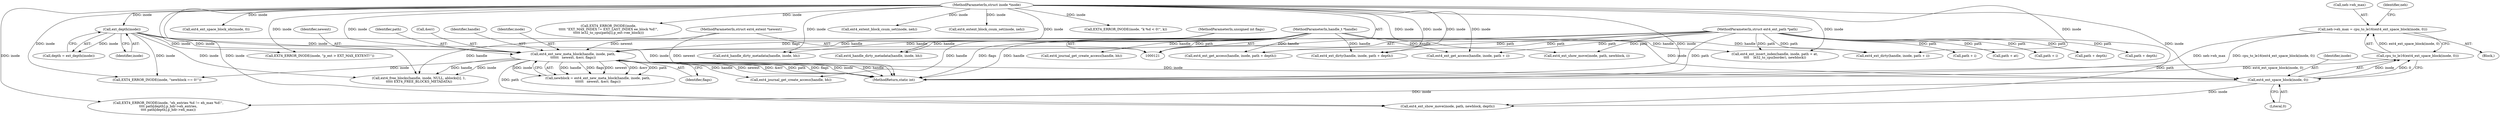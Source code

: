 digraph "0_linux_592acbf16821288ecdc4192c47e3774a4c48bb64_0@pointer" {
"1000332" [label="(Call,neh->eh_max = cpu_to_le16(ext4_ext_space_block(inode, 0)))"];
"1000336" [label="(Call,cpu_to_le16(ext4_ext_space_block(inode, 0)))"];
"1000337" [label="(Call,ext4_ext_space_block(inode, 0))"];
"1000255" [label="(Call,ext4_ext_new_meta_block(handle, inode, path,\n\t\t\t\t\t\t   newext, &err, flags))"];
"1000122" [label="(MethodParameterIn,handle_t *handle)"];
"1000136" [label="(Call,ext_depth(inode))"];
"1000123" [label="(MethodParameterIn,struct inode *inode)"];
"1000125" [label="(MethodParameterIn,struct ext4_ext_path *path)"];
"1000126" [label="(MethodParameterIn,struct ext4_extent *newext)"];
"1000124" [label="(MethodParameterIn,unsigned int flags)"];
"1000258" [label="(Identifier,path)"];
"1000262" [label="(Identifier,flags)"];
"1000487" [label="(Call,ext4_ext_get_access(handle, inode, path + depth))"];
"1000509" [label="(Call,ext4_ext_dirty(handle, inode, path + depth))"];
"1000125" [label="(MethodParameterIn,struct ext4_ext_path *path)"];
"1000339" [label="(Literal,0)"];
"1000317" [label="(Call,ext4_journal_get_create_access(handle, bh))"];
"1000368" [label="(Call,EXT4_ERROR_INODE(inode, \"eh_entries %d != eh_max %d!\",\n\t\t\t\t path[depth].p_hdr->eh_entries,\n\t\t\t\t path[depth].p_hdr->eh_max))"];
"1000177" [label="(Call,EXT4_ERROR_INODE(inode, \"p_ext > EXT_MAX_EXTENT!\"))"];
"1000816" [label="(Call,path + at)"];
"1000610" [label="(Call,ext4_ext_space_block_idx(inode, 0))"];
"1000285" [label="(Call,EXT4_ERROR_INODE(inode, \"newblock == 0!\"))"];
"1000128" [label="(Block,)"];
"1000136" [label="(Call,ext_depth(inode))"];
"1000255" [label="(Call,ext4_ext_new_meta_block(handle, inode, path,\n\t\t\t\t\t\t   newext, &err, flags))"];
"1000342" [label="(Identifier,neh)"];
"1000781" [label="(Call,path + i)"];
"1000700" [label="(Call,ext4_ext_show_move(inode, path, newblock, i))"];
"1000761" [label="(Call,ext4_handle_dirty_metadata(handle, inode, bh))"];
"1000260" [label="(Call,&err)"];
"1000405" [label="(Call,ext4_ext_show_move(inode, path, newblock, depth))"];
"1000778" [label="(Call,ext4_ext_get_access(handle, inode, path + i))"];
"1000338" [label="(Identifier,inode)"];
"1000813" [label="(Call,ext4_ext_insert_index(handle, inode, path + at,\n\t\t\t\t    le32_to_cpu(border), newblock))"];
"1000800" [label="(Call,ext4_ext_dirty(handle, inode, path + i))"];
"1000122" [label="(MethodParameterIn,handle_t *handle)"];
"1000656" [label="(Call,EXT4_ERROR_INODE(inode,\n\t\t\t\t\t \"EXT_MAX_INDEX != EXT_LAST_INDEX ee_block %d!\",\n\t\t\t\t\t le32_to_cpu(path[i].p_ext->ee_block)))"];
"1000470" [label="(Call,ext4_handle_dirty_metadata(handle, inode, bh))"];
"1000137" [label="(Identifier,inode)"];
"1000256" [label="(Identifier,handle)"];
"1000512" [label="(Call,path + depth)"];
"1000124" [label="(MethodParameterIn,unsigned int flags)"];
"1000852" [label="(Call,ext4_free_blocks(handle, inode, NULL, ablocks[i], 1,\n\t\t\t\t\t EXT4_FREE_BLOCKS_METADATA))"];
"1000257" [label="(Identifier,inode)"];
"1000752" [label="(Call,ext4_extent_block_csum_set(inode, neh))"];
"1000490" [label="(Call,path + depth)"];
"1000259" [label="(Identifier,newext)"];
"1000461" [label="(Call,ext4_extent_block_csum_set(inode, neh))"];
"1000336" [label="(Call,cpu_to_le16(ext4_ext_space_block(inode, 0)))"];
"1000253" [label="(Call,newblock = ext4_ext_new_meta_block(handle, inode, path,\n\t\t\t\t\t\t   newext, &err, flags))"];
"1000865" [label="(MethodReturn,static int)"];
"1000531" [label="(Call,EXT4_ERROR_INODE(inode, \"k %d < 0!\", k))"];
"1000337" [label="(Call,ext4_ext_space_block(inode, 0))"];
"1000123" [label="(MethodParameterIn,struct inode *inode)"];
"1000134" [label="(Call,depth = ext_depth(inode))"];
"1000333" [label="(Call,neh->eh_max)"];
"1000803" [label="(Call,path + i)"];
"1000332" [label="(Call,neh->eh_max = cpu_to_le16(ext4_ext_space_block(inode, 0)))"];
"1000126" [label="(MethodParameterIn,struct ext4_extent *newext)"];
"1000584" [label="(Call,ext4_journal_get_create_access(handle, bh))"];
"1000332" -> "1000128"  [label="AST: "];
"1000332" -> "1000336"  [label="CFG: "];
"1000333" -> "1000332"  [label="AST: "];
"1000336" -> "1000332"  [label="AST: "];
"1000342" -> "1000332"  [label="CFG: "];
"1000332" -> "1000865"  [label="DDG: neh->eh_max"];
"1000332" -> "1000865"  [label="DDG: cpu_to_le16(ext4_ext_space_block(inode, 0))"];
"1000336" -> "1000332"  [label="DDG: ext4_ext_space_block(inode, 0)"];
"1000336" -> "1000337"  [label="CFG: "];
"1000337" -> "1000336"  [label="AST: "];
"1000336" -> "1000865"  [label="DDG: ext4_ext_space_block(inode, 0)"];
"1000337" -> "1000336"  [label="DDG: inode"];
"1000337" -> "1000336"  [label="DDG: 0"];
"1000337" -> "1000339"  [label="CFG: "];
"1000338" -> "1000337"  [label="AST: "];
"1000339" -> "1000337"  [label="AST: "];
"1000255" -> "1000337"  [label="DDG: inode"];
"1000136" -> "1000337"  [label="DDG: inode"];
"1000123" -> "1000337"  [label="DDG: inode"];
"1000337" -> "1000368"  [label="DDG: inode"];
"1000337" -> "1000405"  [label="DDG: inode"];
"1000255" -> "1000253"  [label="AST: "];
"1000255" -> "1000262"  [label="CFG: "];
"1000256" -> "1000255"  [label="AST: "];
"1000257" -> "1000255"  [label="AST: "];
"1000258" -> "1000255"  [label="AST: "];
"1000259" -> "1000255"  [label="AST: "];
"1000260" -> "1000255"  [label="AST: "];
"1000262" -> "1000255"  [label="AST: "];
"1000253" -> "1000255"  [label="CFG: "];
"1000255" -> "1000865"  [label="DDG: newext"];
"1000255" -> "1000865"  [label="DDG: &err"];
"1000255" -> "1000865"  [label="DDG: path"];
"1000255" -> "1000865"  [label="DDG: flags"];
"1000255" -> "1000865"  [label="DDG: inode"];
"1000255" -> "1000865"  [label="DDG: handle"];
"1000255" -> "1000253"  [label="DDG: handle"];
"1000255" -> "1000253"  [label="DDG: flags"];
"1000255" -> "1000253"  [label="DDG: newext"];
"1000255" -> "1000253"  [label="DDG: &err"];
"1000255" -> "1000253"  [label="DDG: path"];
"1000255" -> "1000253"  [label="DDG: inode"];
"1000122" -> "1000255"  [label="DDG: handle"];
"1000136" -> "1000255"  [label="DDG: inode"];
"1000123" -> "1000255"  [label="DDG: inode"];
"1000125" -> "1000255"  [label="DDG: path"];
"1000126" -> "1000255"  [label="DDG: newext"];
"1000124" -> "1000255"  [label="DDG: flags"];
"1000255" -> "1000285"  [label="DDG: inode"];
"1000255" -> "1000317"  [label="DDG: handle"];
"1000255" -> "1000405"  [label="DDG: path"];
"1000255" -> "1000852"  [label="DDG: handle"];
"1000255" -> "1000852"  [label="DDG: inode"];
"1000122" -> "1000121"  [label="AST: "];
"1000122" -> "1000865"  [label="DDG: handle"];
"1000122" -> "1000317"  [label="DDG: handle"];
"1000122" -> "1000470"  [label="DDG: handle"];
"1000122" -> "1000487"  [label="DDG: handle"];
"1000122" -> "1000509"  [label="DDG: handle"];
"1000122" -> "1000584"  [label="DDG: handle"];
"1000122" -> "1000761"  [label="DDG: handle"];
"1000122" -> "1000778"  [label="DDG: handle"];
"1000122" -> "1000800"  [label="DDG: handle"];
"1000122" -> "1000813"  [label="DDG: handle"];
"1000122" -> "1000852"  [label="DDG: handle"];
"1000136" -> "1000134"  [label="AST: "];
"1000136" -> "1000137"  [label="CFG: "];
"1000137" -> "1000136"  [label="AST: "];
"1000134" -> "1000136"  [label="CFG: "];
"1000136" -> "1000865"  [label="DDG: inode"];
"1000136" -> "1000134"  [label="DDG: inode"];
"1000123" -> "1000136"  [label="DDG: inode"];
"1000136" -> "1000177"  [label="DDG: inode"];
"1000136" -> "1000285"  [label="DDG: inode"];
"1000136" -> "1000852"  [label="DDG: inode"];
"1000123" -> "1000121"  [label="AST: "];
"1000123" -> "1000865"  [label="DDG: inode"];
"1000123" -> "1000177"  [label="DDG: inode"];
"1000123" -> "1000285"  [label="DDG: inode"];
"1000123" -> "1000368"  [label="DDG: inode"];
"1000123" -> "1000405"  [label="DDG: inode"];
"1000123" -> "1000461"  [label="DDG: inode"];
"1000123" -> "1000470"  [label="DDG: inode"];
"1000123" -> "1000487"  [label="DDG: inode"];
"1000123" -> "1000509"  [label="DDG: inode"];
"1000123" -> "1000531"  [label="DDG: inode"];
"1000123" -> "1000610"  [label="DDG: inode"];
"1000123" -> "1000656"  [label="DDG: inode"];
"1000123" -> "1000700"  [label="DDG: inode"];
"1000123" -> "1000752"  [label="DDG: inode"];
"1000123" -> "1000761"  [label="DDG: inode"];
"1000123" -> "1000778"  [label="DDG: inode"];
"1000123" -> "1000800"  [label="DDG: inode"];
"1000123" -> "1000813"  [label="DDG: inode"];
"1000123" -> "1000852"  [label="DDG: inode"];
"1000125" -> "1000121"  [label="AST: "];
"1000125" -> "1000865"  [label="DDG: path"];
"1000125" -> "1000405"  [label="DDG: path"];
"1000125" -> "1000487"  [label="DDG: path"];
"1000125" -> "1000490"  [label="DDG: path"];
"1000125" -> "1000509"  [label="DDG: path"];
"1000125" -> "1000512"  [label="DDG: path"];
"1000125" -> "1000700"  [label="DDG: path"];
"1000125" -> "1000778"  [label="DDG: path"];
"1000125" -> "1000781"  [label="DDG: path"];
"1000125" -> "1000800"  [label="DDG: path"];
"1000125" -> "1000803"  [label="DDG: path"];
"1000125" -> "1000813"  [label="DDG: path"];
"1000125" -> "1000816"  [label="DDG: path"];
"1000126" -> "1000121"  [label="AST: "];
"1000126" -> "1000865"  [label="DDG: newext"];
"1000124" -> "1000121"  [label="AST: "];
"1000124" -> "1000865"  [label="DDG: flags"];
}
